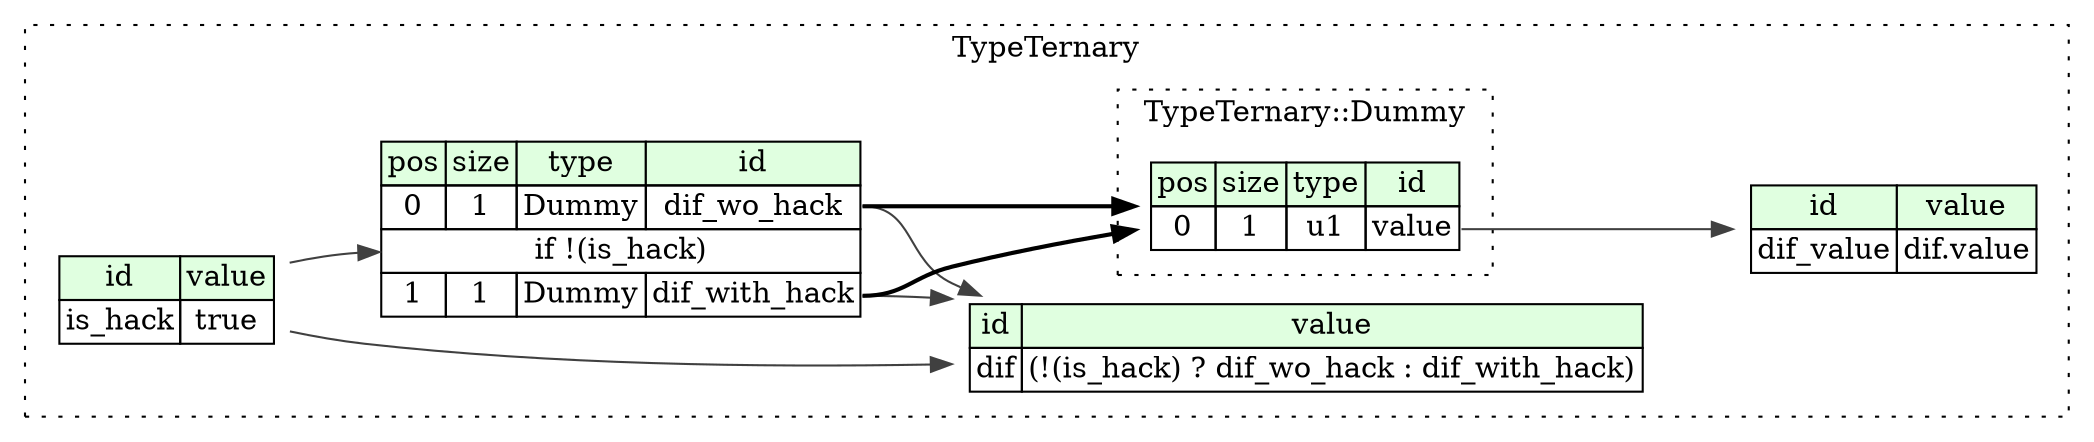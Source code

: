 digraph {
	rankdir=LR;
	node [shape=plaintext];
	subgraph cluster__type_ternary {
		label="TypeTernary";
		graph[style=dotted];

		type_ternary__seq [label=<<TABLE BORDER="0" CELLBORDER="1" CELLSPACING="0">
			<TR><TD BGCOLOR="#E0FFE0">pos</TD><TD BGCOLOR="#E0FFE0">size</TD><TD BGCOLOR="#E0FFE0">type</TD><TD BGCOLOR="#E0FFE0">id</TD></TR>
			<TR><TD PORT="dif_wo_hack_pos">0</TD><TD PORT="dif_wo_hack_size">1</TD><TD>Dummy</TD><TD PORT="dif_wo_hack_type">dif_wo_hack</TD></TR>
			<TR><TD COLSPAN="4" PORT="dif_wo_hack__if">if !(is_hack)</TD></TR>
			<TR><TD PORT="dif_with_hack_pos">1</TD><TD PORT="dif_with_hack_size">1</TD><TD>Dummy</TD><TD PORT="dif_with_hack_type">dif_with_hack</TD></TR>
		</TABLE>>];
		type_ternary__inst__dif [label=<<TABLE BORDER="0" CELLBORDER="1" CELLSPACING="0">
			<TR><TD BGCOLOR="#E0FFE0">id</TD><TD BGCOLOR="#E0FFE0">value</TD></TR>
			<TR><TD>dif</TD><TD>(!(is_hack) ? dif_wo_hack : dif_with_hack)</TD></TR>
		</TABLE>>];
		type_ternary__inst__dif_value [label=<<TABLE BORDER="0" CELLBORDER="1" CELLSPACING="0">
			<TR><TD BGCOLOR="#E0FFE0">id</TD><TD BGCOLOR="#E0FFE0">value</TD></TR>
			<TR><TD>dif_value</TD><TD>dif.value</TD></TR>
		</TABLE>>];
		type_ternary__inst__is_hack [label=<<TABLE BORDER="0" CELLBORDER="1" CELLSPACING="0">
			<TR><TD BGCOLOR="#E0FFE0">id</TD><TD BGCOLOR="#E0FFE0">value</TD></TR>
			<TR><TD>is_hack</TD><TD>true</TD></TR>
		</TABLE>>];
		subgraph cluster__dummy {
			label="TypeTernary::Dummy";
			graph[style=dotted];

			dummy__seq [label=<<TABLE BORDER="0" CELLBORDER="1" CELLSPACING="0">
				<TR><TD BGCOLOR="#E0FFE0">pos</TD><TD BGCOLOR="#E0FFE0">size</TD><TD BGCOLOR="#E0FFE0">type</TD><TD BGCOLOR="#E0FFE0">id</TD></TR>
				<TR><TD PORT="value_pos">0</TD><TD PORT="value_size">1</TD><TD>u1</TD><TD PORT="value_type">value</TD></TR>
			</TABLE>>];
		}
	}
	type_ternary__seq:dif_wo_hack_type -> dummy__seq [style=bold];
	type_ternary__inst__is_hack:is_hack_type -> type_ternary__seq:dif_wo_hack__if [color="#404040"];
	type_ternary__seq:dif_with_hack_type -> dummy__seq [style=bold];
	type_ternary__inst__is_hack:is_hack_type -> type_ternary__inst__dif [color="#404040"];
	type_ternary__seq:dif_wo_hack_type -> type_ternary__inst__dif [color="#404040"];
	type_ternary__seq:dif_with_hack_type -> type_ternary__inst__dif [color="#404040"];
	dummy__seq:value_type -> type_ternary__inst__dif_value [color="#404040"];
}
